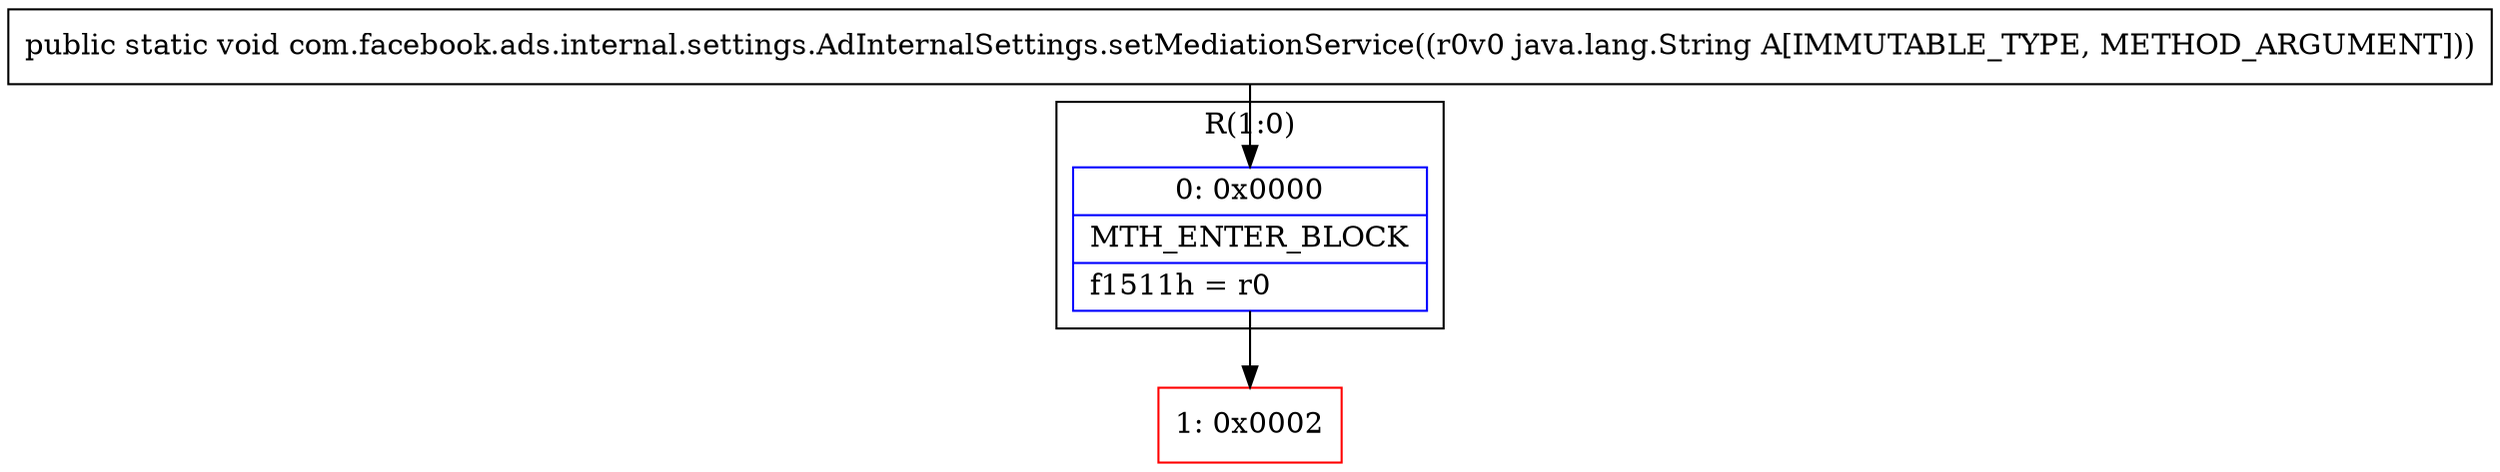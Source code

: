 digraph "CFG forcom.facebook.ads.internal.settings.AdInternalSettings.setMediationService(Ljava\/lang\/String;)V" {
subgraph cluster_Region_722862755 {
label = "R(1:0)";
node [shape=record,color=blue];
Node_0 [shape=record,label="{0\:\ 0x0000|MTH_ENTER_BLOCK\l|f1511h = r0\l}"];
}
Node_1 [shape=record,color=red,label="{1\:\ 0x0002}"];
MethodNode[shape=record,label="{public static void com.facebook.ads.internal.settings.AdInternalSettings.setMediationService((r0v0 java.lang.String A[IMMUTABLE_TYPE, METHOD_ARGUMENT])) }"];
MethodNode -> Node_0;
Node_0 -> Node_1;
}

